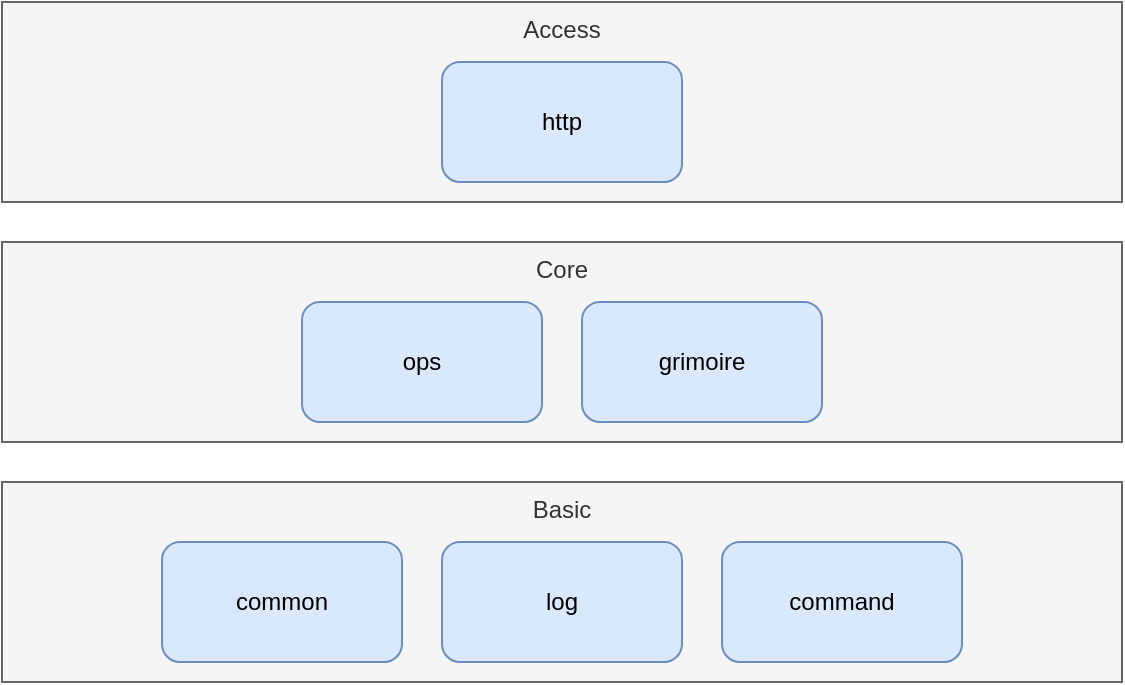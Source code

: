 <mxfile>
    <diagram id="f6LXON_q60vjsNSwfETn" name="Page-1">
        <mxGraphModel dx="637" dy="575" grid="1" gridSize="10" guides="1" tooltips="1" connect="1" arrows="1" fold="1" page="1" pageScale="1" pageWidth="850" pageHeight="1100" background="#ffffff" math="0" shadow="0">
            <root>
                <mxCell id="0"/>
                <mxCell id="1" parent="0"/>
                <mxCell id="3" value="Access" style="rounded=0;whiteSpace=wrap;html=1;fillColor=#f5f5f5;strokeColor=#666666;fontColor=#333333;verticalAlign=top;" vertex="1" parent="1">
                    <mxGeometry x="40" y="40" width="560" height="100" as="geometry"/>
                </mxCell>
                <mxCell id="4" value="Core" style="rounded=0;whiteSpace=wrap;html=1;verticalAlign=top;fillColor=#f5f5f5;strokeColor=#666666;fontColor=#333333;" vertex="1" parent="1">
                    <mxGeometry x="40" y="160" width="560" height="100" as="geometry"/>
                </mxCell>
                <mxCell id="5" value="Basic" style="rounded=0;whiteSpace=wrap;html=1;fillColor=#f5f5f5;strokeColor=#666666;fontColor=#333333;verticalAlign=top;" vertex="1" parent="1">
                    <mxGeometry x="40" y="280" width="560" height="100" as="geometry"/>
                </mxCell>
                <mxCell id="7" value="http" style="rounded=1;whiteSpace=wrap;html=1;verticalAlign=middle;fillColor=#dae8fc;strokeColor=#6c8ebf;fontColor=#000000;" vertex="1" parent="1">
                    <mxGeometry x="260" y="70" width="120" height="60" as="geometry"/>
                </mxCell>
                <mxCell id="9" value="ops" style="rounded=1;whiteSpace=wrap;html=1;verticalAlign=middle;fillColor=#dae8fc;strokeColor=#6c8ebf;fontColor=#000000;" vertex="1" parent="1">
                    <mxGeometry x="190" y="190" width="120" height="60" as="geometry"/>
                </mxCell>
                <mxCell id="10" value="grimoire" style="rounded=1;whiteSpace=wrap;html=1;verticalAlign=middle;fillColor=#dae8fc;strokeColor=#6c8ebf;fontColor=#000000;" vertex="1" parent="1">
                    <mxGeometry x="330" y="190" width="120" height="60" as="geometry"/>
                </mxCell>
                <mxCell id="11" value="common" style="rounded=1;whiteSpace=wrap;html=1;verticalAlign=middle;fillColor=#dae8fc;strokeColor=#6c8ebf;fontColor=#000000;" vertex="1" parent="1">
                    <mxGeometry x="120" y="310" width="120" height="60" as="geometry"/>
                </mxCell>
                <mxCell id="12" value="log" style="rounded=1;whiteSpace=wrap;html=1;verticalAlign=middle;fillColor=#dae8fc;strokeColor=#6c8ebf;fontColor=#000000;" vertex="1" parent="1">
                    <mxGeometry x="260" y="310" width="120" height="60" as="geometry"/>
                </mxCell>
                <mxCell id="13" value="command" style="rounded=1;whiteSpace=wrap;html=1;verticalAlign=middle;fillColor=#dae8fc;strokeColor=#6c8ebf;fontColor=#000000;" vertex="1" parent="1">
                    <mxGeometry x="400" y="310" width="120" height="60" as="geometry"/>
                </mxCell>
            </root>
        </mxGraphModel>
    </diagram>
</mxfile>